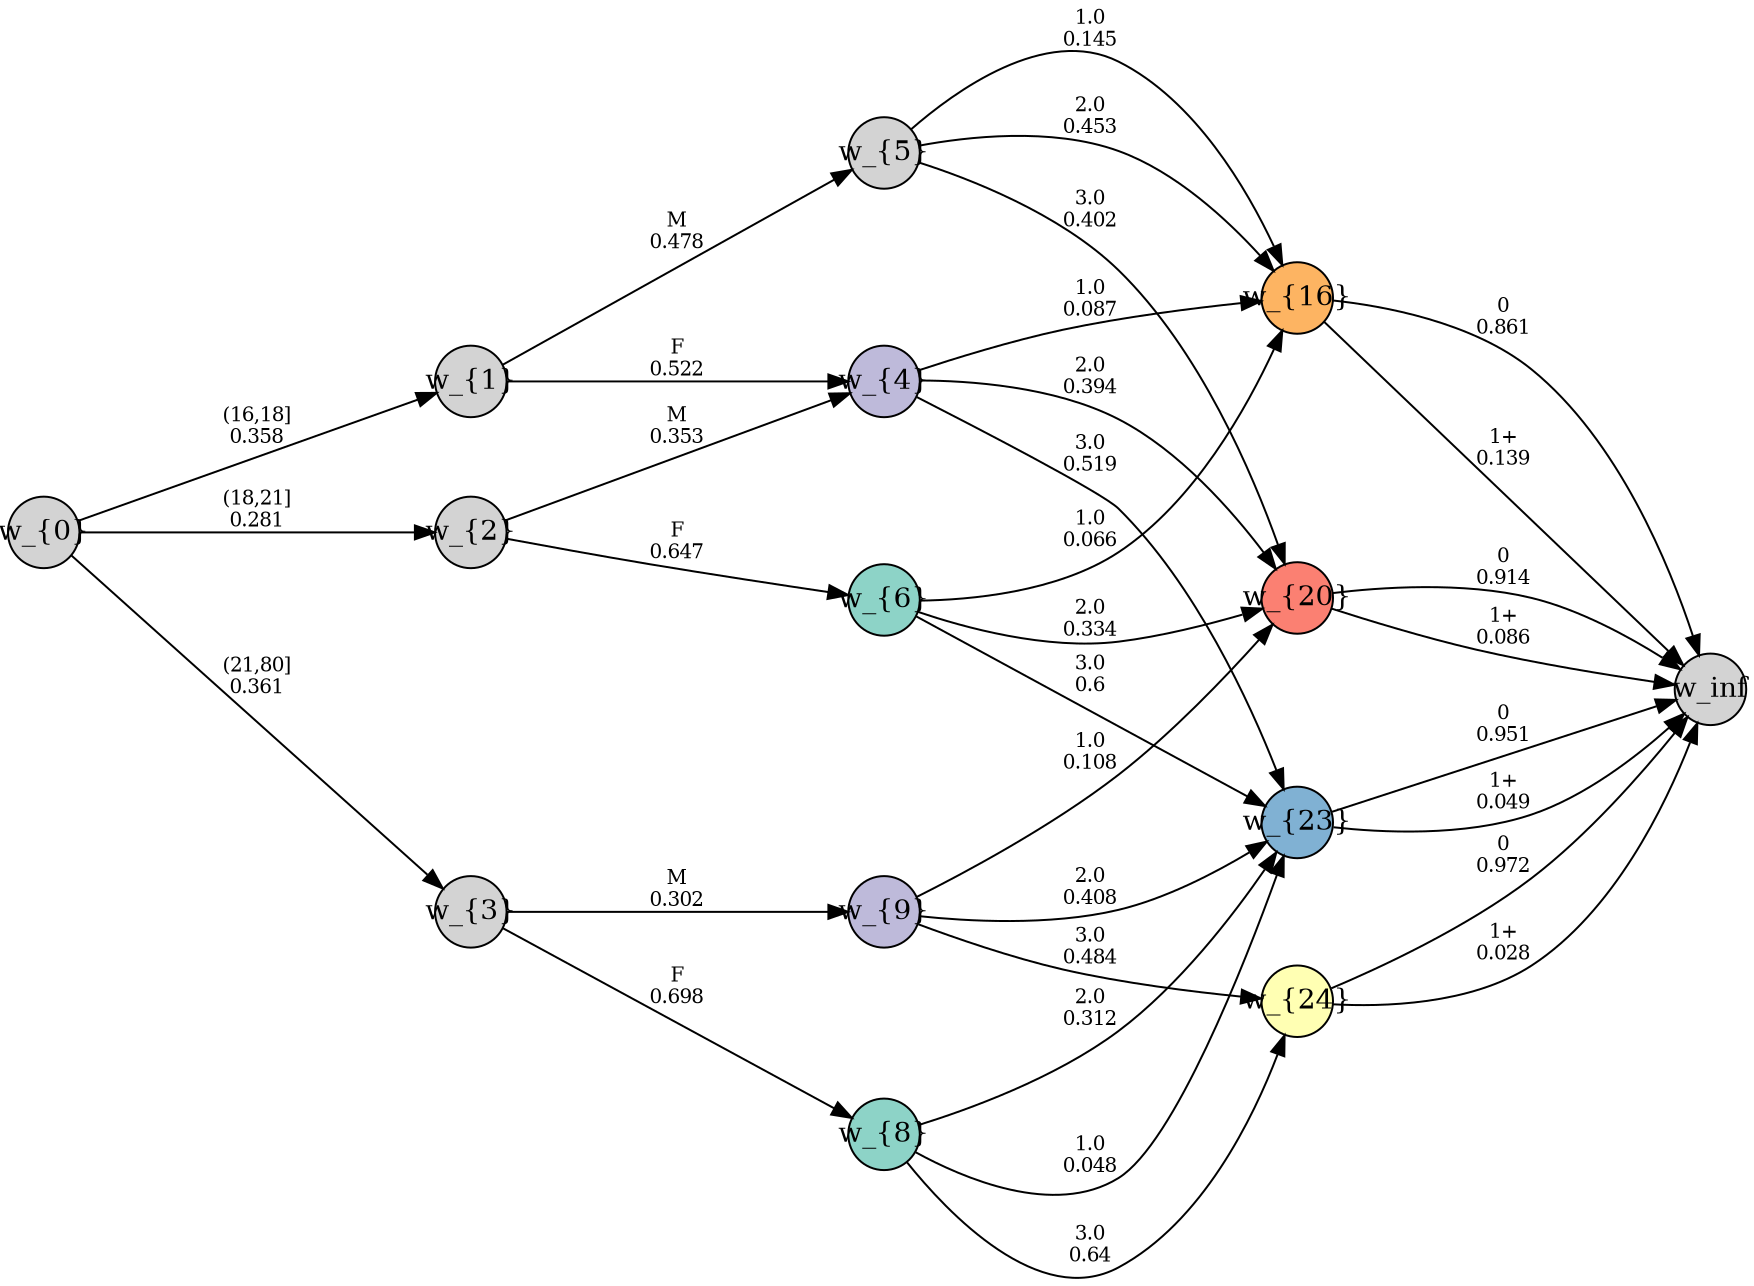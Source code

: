 digraph G {
rankdir=LR;
ranksep=2;
size=11.7;
"w_{0}" -> "w_{1}"  [color=black, fontsize="10.0", label="(16,18]\n0.358", labelfontcolor="#009933"];
"w_{0}" -> "w_{2}"  [color=black, fontsize="10.0", label="(18,21]\n0.281", labelfontcolor="#009933"];
"w_{0}" -> "w_{3}"  [color=black, fontsize="10.0", label="(21,80]\n0.361", labelfontcolor="#009933"];
"w_{1}" -> "w_{4}"  [color=black, fontsize="10.0", label="F\n0.522", labelfontcolor="#009933"];
"w_{1}" -> "w_{5}"  [color=black, fontsize="10.0", label="M\n0.478", labelfontcolor="#009933"];
"w_{2}" -> "w_{6}"  [color=black, fontsize="10.0", label="F\n0.647", labelfontcolor="#009933"];
"w_{2}" -> "w_{4}"  [color=black, fontsize="10.0", label="M\n0.353", labelfontcolor="#009933"];
"w_{3}" -> "w_{8}"  [color=black, fontsize="10.0", label="F\n0.698", labelfontcolor="#009933"];
"w_{3}" -> "w_{9}"  [color=black, fontsize="10.0", label="M\n0.302", labelfontcolor="#009933"];
"w_{4}" -> "w_{16}"  [color=black, fontsize="10.0", label="1.0\n0.087", labelfontcolor="#009933"];
"w_{4}" -> "w_{20}"  [color=black, fontsize="10.0", label="2.0\n0.394", labelfontcolor="#009933"];
"w_{4}" -> "w_{23}"  [color=black, fontsize="10.0", label="3.0\n0.519", labelfontcolor="#009933"];
"w_{5}" -> "w_{16}"  [color=black, fontsize="10.0", label="1.0\n0.145", labelfontcolor="#009933"];
"w_{5}" -> "w_{16}"  [color=black, fontsize="10.0", label="2.0\n0.453", labelfontcolor="#009933"];
"w_{5}" -> "w_{20}"  [color=black, fontsize="10.0", label="3.0\n0.402", labelfontcolor="#009933"];
"w_{6}" -> "w_{16}"  [color=black, fontsize="10.0", label="1.0\n0.066", labelfontcolor="#009933"];
"w_{6}" -> "w_{20}"  [color=black, fontsize="10.0", label="2.0\n0.334", labelfontcolor="#009933"];
"w_{6}" -> "w_{23}"  [color=black, fontsize="10.0", label="3.0\n0.6", labelfontcolor="#009933"];
"w_{8}" -> "w_{23}"  [color=black, fontsize="10.0", label="1.0\n0.048", labelfontcolor="#009933"];
"w_{8}" -> "w_{23}"  [color=black, fontsize="10.0", label="2.0\n0.312", labelfontcolor="#009933"];
"w_{8}" -> "w_{24}"  [color=black, fontsize="10.0", label="3.0\n0.64", labelfontcolor="#009933"];
"w_{9}" -> "w_{20}"  [color=black, fontsize="10.0", label="1.0\n0.108", labelfontcolor="#009933"];
"w_{9}" -> "w_{23}"  [color=black, fontsize="10.0", label="2.0\n0.408", labelfontcolor="#009933"];
"w_{9}" -> "w_{24}"  [color=black, fontsize="10.0", label="3.0\n0.484", labelfontcolor="#009933"];
"w_{16}" -> w_inf  [color=black, fontsize="10.0", label="0\n0.861", labelfontcolor="#009933"];
"w_{16}" -> w_inf  [color=black, fontsize="10.0", label="1+\n0.139", labelfontcolor="#009933"];
"w_{20}" -> w_inf  [color=black, fontsize="10.0", label="0\n0.914", labelfontcolor="#009933"];
"w_{20}" -> w_inf  [color=black, fontsize="10.0", label="1+\n0.086", labelfontcolor="#009933"];
"w_{23}" -> w_inf  [color=black, fontsize="10.0", label="0\n0.951", labelfontcolor="#009933"];
"w_{23}" -> w_inf  [color=black, fontsize="10.0", label="1+\n0.049", labelfontcolor="#009933"];
"w_{24}" -> w_inf  [color=black, fontsize="10.0", label="0\n0.972", labelfontcolor="#009933"];
"w_{24}" -> w_inf  [color=black, fontsize="10.0", label="1+\n0.028", labelfontcolor="#009933"];
"w_{0}" [fillcolor=lightgrey, fixedsize=True, label="w_{0}", shape=circle, style=filled, width=0.5];
"w_{1}" [fillcolor=lightgrey, fixedsize=True, label="w_{1}", shape=circle, style=filled, width=0.5];
"w_{2}" [fillcolor=lightgrey, fixedsize=True, label="w_{2}", shape=circle, style=filled, width=0.5];
"w_{3}" [fillcolor=lightgrey, fixedsize=True, label="w_{3}", shape=circle, style=filled, width=0.5];
"w_{4}" [fillcolor="#bebada", fixedsize=True, label="w_{4}", shape=circle, style=filled, width=0.5];
"w_{5}" [fillcolor=lightgrey, fixedsize=True, label="w_{5}", shape=circle, style=filled, width=0.5];
"w_{6}" [fillcolor="#8dd3c7", fixedsize=True, label="w_{6}", shape=circle, style=filled, width=0.5];
"w_{8}" [fillcolor="#8dd3c7", fixedsize=True, label="w_{8}", shape=circle, style=filled, width=0.5];
"w_{9}" [fillcolor="#bebada", fixedsize=True, label="w_{9}", shape=circle, style=filled, width=0.5];
"w_{16}" [fillcolor="#fdb462", fixedsize=True, label="w_{16}", shape=circle, style=filled, width=0.5];
"w_{20}" [fillcolor="#fb8072", fixedsize=True, label="w_{20}", shape=circle, style=filled, width=0.5];
"w_{23}" [fillcolor="#80b1d3", fixedsize=True, label="w_{23}", shape=circle, style=filled, width=0.5];
"w_{24}" [fillcolor="#ffffb3", fixedsize=True, label="w_{24}", shape=circle, style=filled, width=0.5];
w_inf [fillcolor=lightgrey, fixedsize=True, label=w_inf, shape=circle, style=filled, width=0.5];
}
